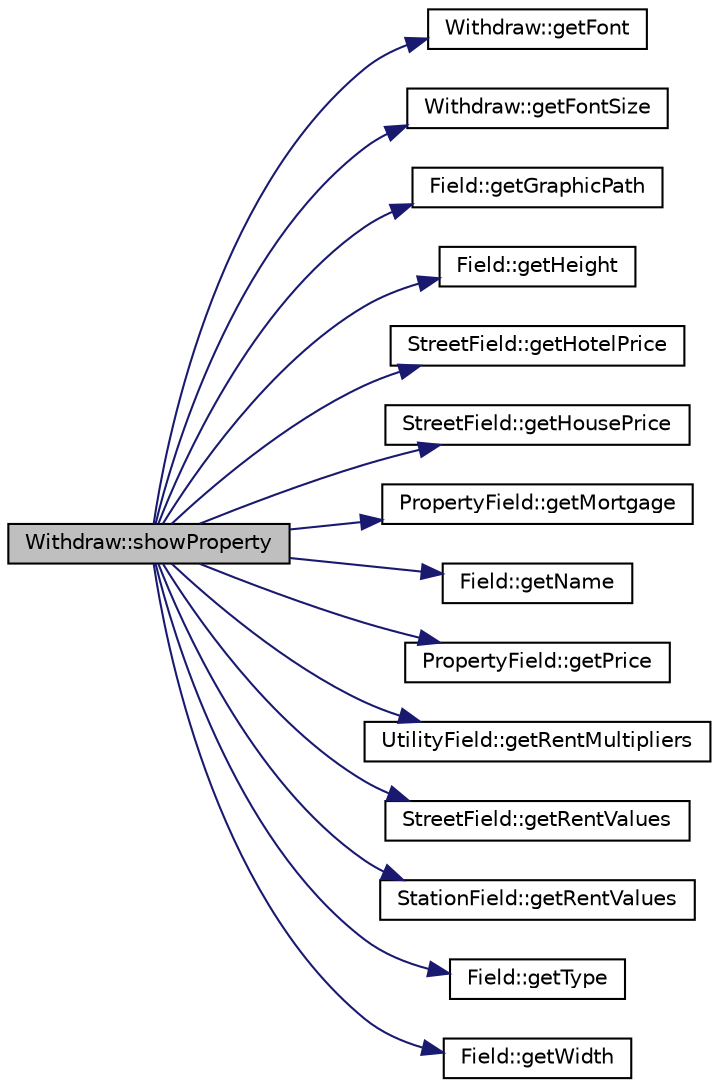 digraph "Withdraw::showProperty"
{
 // LATEX_PDF_SIZE
  edge [fontname="Helvetica",fontsize="10",labelfontname="Helvetica",labelfontsize="10"];
  node [fontname="Helvetica",fontsize="10",shape=record];
  rankdir="LR";
  Node1 [label="Withdraw::showProperty",height=0.2,width=0.4,color="black", fillcolor="grey75", style="filled", fontcolor="black",tooltip=" "];
  Node1 -> Node2 [color="midnightblue",fontsize="10",style="solid",fontname="Helvetica"];
  Node2 [label="Withdraw::getFont",height=0.2,width=0.4,color="black", fillcolor="white", style="filled",URL="$class_withdraw.html#a3ea0051e8185c3702e1009936e508df6",tooltip=" "];
  Node1 -> Node3 [color="midnightblue",fontsize="10",style="solid",fontname="Helvetica"];
  Node3 [label="Withdraw::getFontSize",height=0.2,width=0.4,color="black", fillcolor="white", style="filled",URL="$class_withdraw.html#aed82a313991c3f3a38c68738a613256f",tooltip=" "];
  Node1 -> Node4 [color="midnightblue",fontsize="10",style="solid",fontname="Helvetica"];
  Node4 [label="Field::getGraphicPath",height=0.2,width=0.4,color="black", fillcolor="white", style="filled",URL="$class_field.html#a2bca2e8d2cb8bfc9ebbc61f617e3e7b9",tooltip=" "];
  Node1 -> Node5 [color="midnightblue",fontsize="10",style="solid",fontname="Helvetica"];
  Node5 [label="Field::getHeight",height=0.2,width=0.4,color="black", fillcolor="white", style="filled",URL="$class_field.html#a24552dc1bcb1f574ce8db0761c33790a",tooltip=" "];
  Node1 -> Node6 [color="midnightblue",fontsize="10",style="solid",fontname="Helvetica"];
  Node6 [label="StreetField::getHotelPrice",height=0.2,width=0.4,color="black", fillcolor="white", style="filled",URL="$class_street_field.html#a51d31e674e5526536210d24ed5bdc2c2",tooltip=" "];
  Node1 -> Node7 [color="midnightblue",fontsize="10",style="solid",fontname="Helvetica"];
  Node7 [label="StreetField::getHousePrice",height=0.2,width=0.4,color="black", fillcolor="white", style="filled",URL="$class_street_field.html#a812b99b2c3dc615a26f81756fa41aa51",tooltip=" "];
  Node1 -> Node8 [color="midnightblue",fontsize="10",style="solid",fontname="Helvetica"];
  Node8 [label="PropertyField::getMortgage",height=0.2,width=0.4,color="black", fillcolor="white", style="filled",URL="$class_property_field.html#afeddcb21f639b779a94a5d471059e7e3",tooltip=" "];
  Node1 -> Node9 [color="midnightblue",fontsize="10",style="solid",fontname="Helvetica"];
  Node9 [label="Field::getName",height=0.2,width=0.4,color="black", fillcolor="white", style="filled",URL="$class_field.html#ad2e239a719acc3285a9b11b3aef6808c",tooltip=" "];
  Node1 -> Node10 [color="midnightblue",fontsize="10",style="solid",fontname="Helvetica"];
  Node10 [label="PropertyField::getPrice",height=0.2,width=0.4,color="black", fillcolor="white", style="filled",URL="$class_property_field.html#aafcf4b8fd5fb49a727cb564c0c99a3eb",tooltip=" "];
  Node1 -> Node11 [color="midnightblue",fontsize="10",style="solid",fontname="Helvetica"];
  Node11 [label="UtilityField::getRentMultipliers",height=0.2,width=0.4,color="black", fillcolor="white", style="filled",URL="$class_utility_field.html#a5476d4355c82780f3ec8d173513590ae",tooltip=" "];
  Node1 -> Node12 [color="midnightblue",fontsize="10",style="solid",fontname="Helvetica"];
  Node12 [label="StreetField::getRentValues",height=0.2,width=0.4,color="black", fillcolor="white", style="filled",URL="$class_street_field.html#af6ffa6777200808afa686a07a1be6e9a",tooltip=" "];
  Node1 -> Node13 [color="midnightblue",fontsize="10",style="solid",fontname="Helvetica"];
  Node13 [label="StationField::getRentValues",height=0.2,width=0.4,color="black", fillcolor="white", style="filled",URL="$class_station_field.html#ae23e828cefa568b38ff525cd9db3b511",tooltip=" "];
  Node1 -> Node14 [color="midnightblue",fontsize="10",style="solid",fontname="Helvetica"];
  Node14 [label="Field::getType",height=0.2,width=0.4,color="black", fillcolor="white", style="filled",URL="$class_field.html#a3c5261dc7fc032dd06268d3c94028d73",tooltip=" "];
  Node1 -> Node15 [color="midnightblue",fontsize="10",style="solid",fontname="Helvetica"];
  Node15 [label="Field::getWidth",height=0.2,width=0.4,color="black", fillcolor="white", style="filled",URL="$class_field.html#ad5706e4c154214fe43db7ecc7a6b74ca",tooltip=" "];
}
